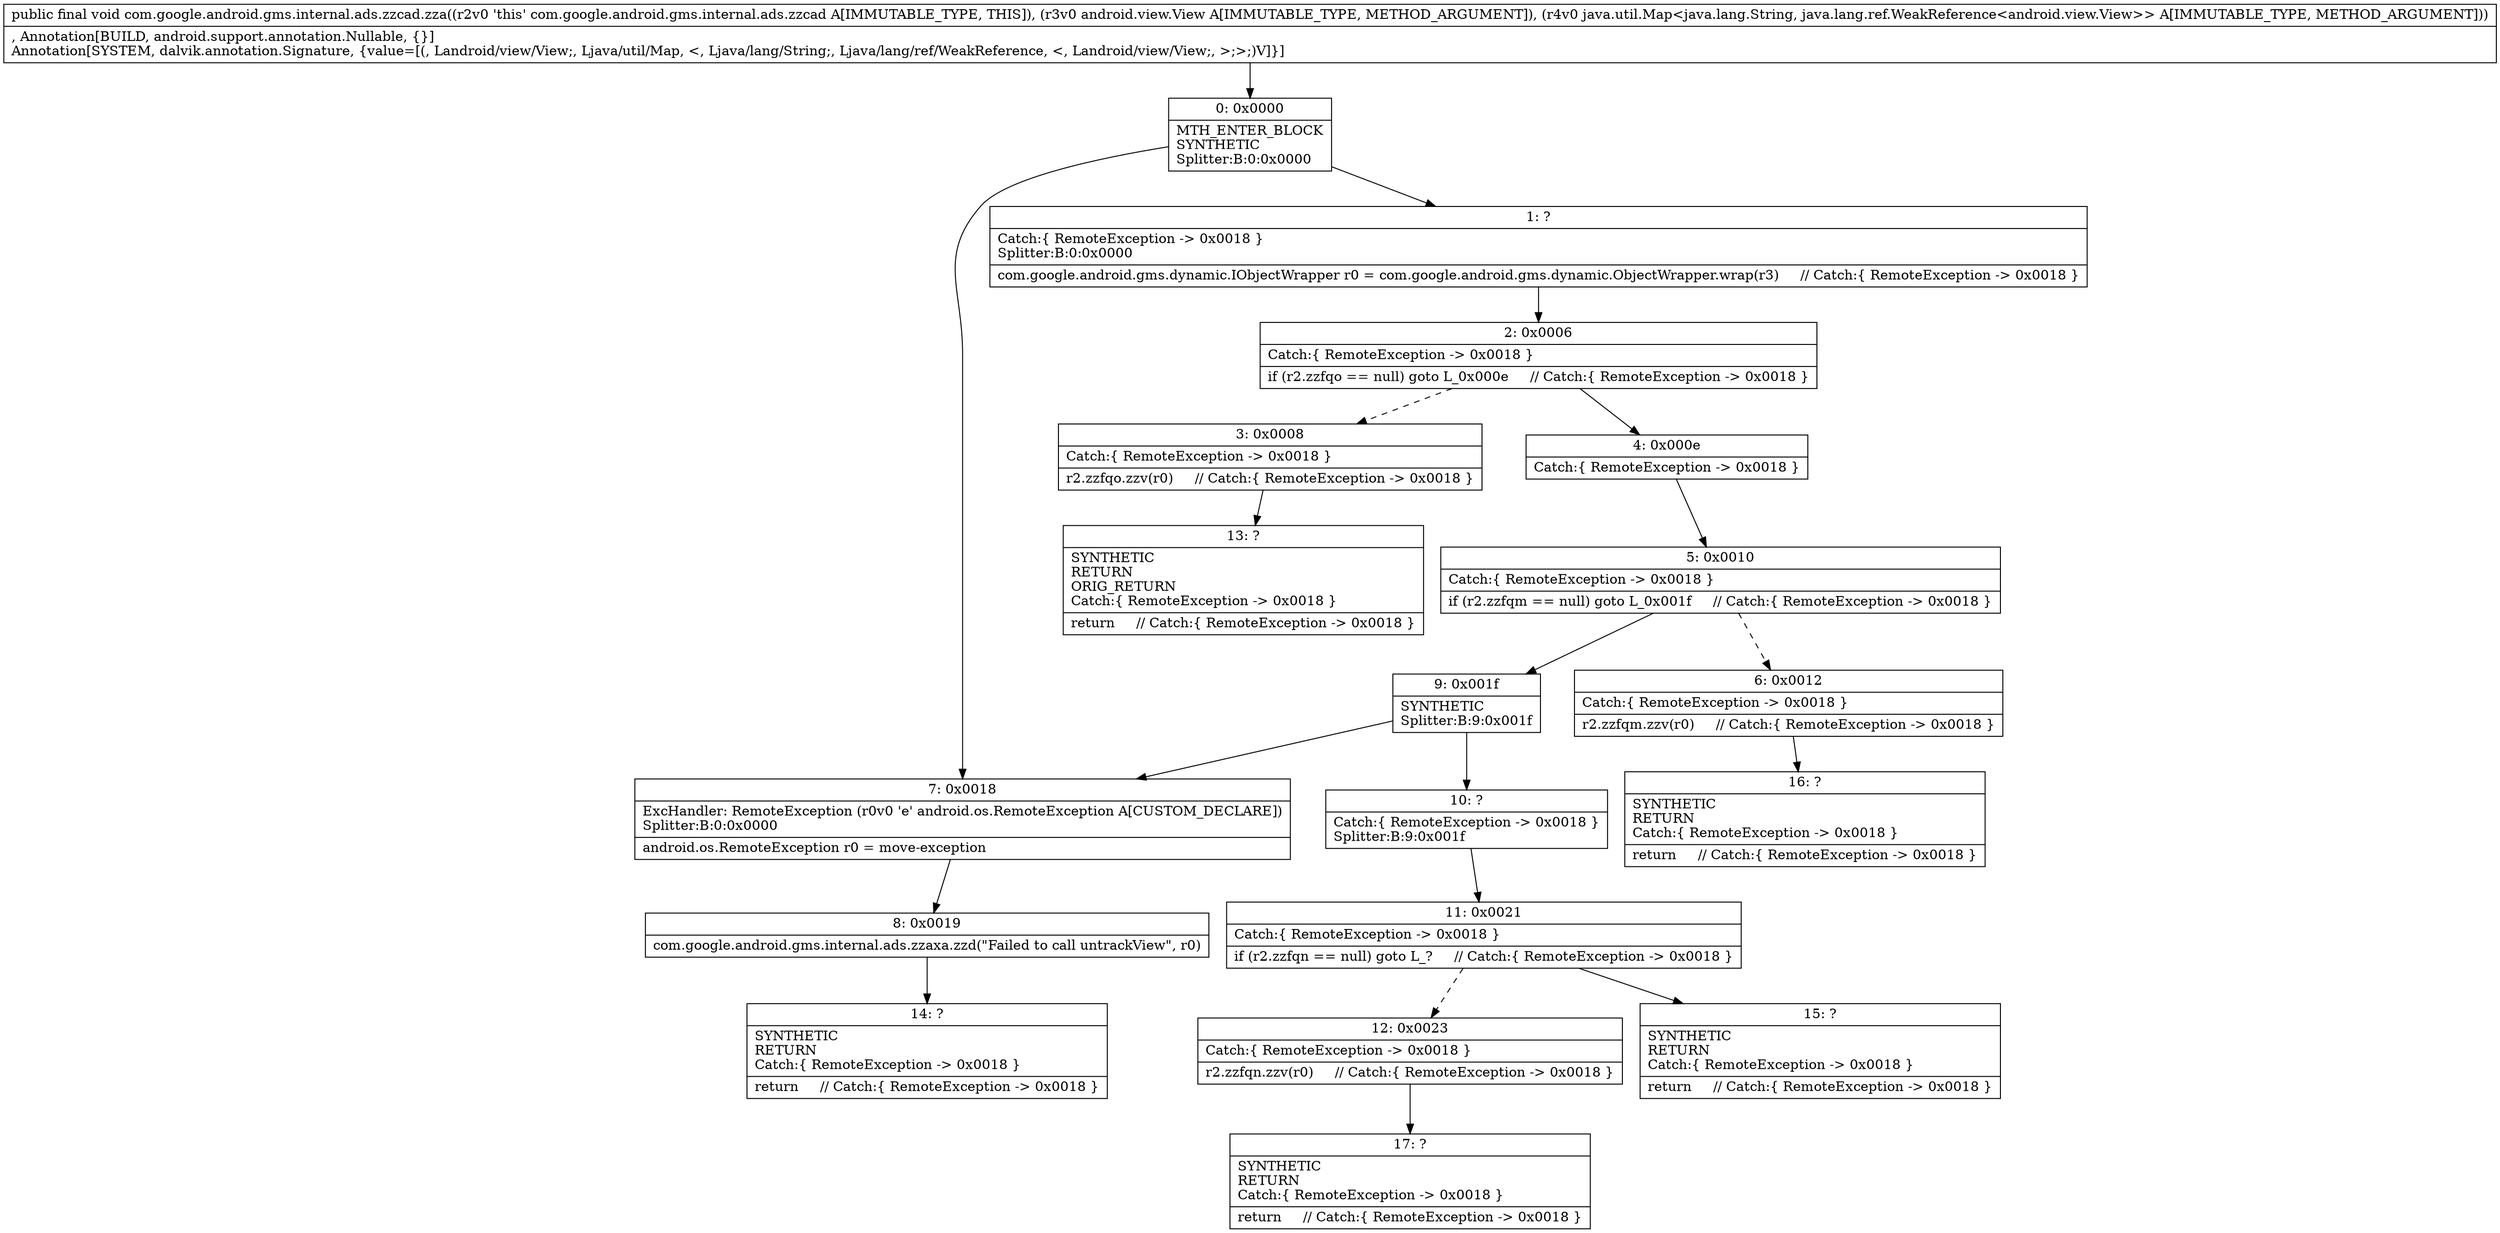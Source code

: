 digraph "CFG forcom.google.android.gms.internal.ads.zzcad.zza(Landroid\/view\/View;Ljava\/util\/Map;)V" {
Node_0 [shape=record,label="{0\:\ 0x0000|MTH_ENTER_BLOCK\lSYNTHETIC\lSplitter:B:0:0x0000\l}"];
Node_1 [shape=record,label="{1\:\ ?|Catch:\{ RemoteException \-\> 0x0018 \}\lSplitter:B:0:0x0000\l|com.google.android.gms.dynamic.IObjectWrapper r0 = com.google.android.gms.dynamic.ObjectWrapper.wrap(r3)     \/\/ Catch:\{ RemoteException \-\> 0x0018 \}\l}"];
Node_2 [shape=record,label="{2\:\ 0x0006|Catch:\{ RemoteException \-\> 0x0018 \}\l|if (r2.zzfqo == null) goto L_0x000e     \/\/ Catch:\{ RemoteException \-\> 0x0018 \}\l}"];
Node_3 [shape=record,label="{3\:\ 0x0008|Catch:\{ RemoteException \-\> 0x0018 \}\l|r2.zzfqo.zzv(r0)     \/\/ Catch:\{ RemoteException \-\> 0x0018 \}\l}"];
Node_4 [shape=record,label="{4\:\ 0x000e|Catch:\{ RemoteException \-\> 0x0018 \}\l}"];
Node_5 [shape=record,label="{5\:\ 0x0010|Catch:\{ RemoteException \-\> 0x0018 \}\l|if (r2.zzfqm == null) goto L_0x001f     \/\/ Catch:\{ RemoteException \-\> 0x0018 \}\l}"];
Node_6 [shape=record,label="{6\:\ 0x0012|Catch:\{ RemoteException \-\> 0x0018 \}\l|r2.zzfqm.zzv(r0)     \/\/ Catch:\{ RemoteException \-\> 0x0018 \}\l}"];
Node_7 [shape=record,label="{7\:\ 0x0018|ExcHandler: RemoteException (r0v0 'e' android.os.RemoteException A[CUSTOM_DECLARE])\lSplitter:B:0:0x0000\l|android.os.RemoteException r0 = move\-exception\l}"];
Node_8 [shape=record,label="{8\:\ 0x0019|com.google.android.gms.internal.ads.zzaxa.zzd(\"Failed to call untrackView\", r0)\l}"];
Node_9 [shape=record,label="{9\:\ 0x001f|SYNTHETIC\lSplitter:B:9:0x001f\l}"];
Node_10 [shape=record,label="{10\:\ ?|Catch:\{ RemoteException \-\> 0x0018 \}\lSplitter:B:9:0x001f\l}"];
Node_11 [shape=record,label="{11\:\ 0x0021|Catch:\{ RemoteException \-\> 0x0018 \}\l|if (r2.zzfqn == null) goto L_?     \/\/ Catch:\{ RemoteException \-\> 0x0018 \}\l}"];
Node_12 [shape=record,label="{12\:\ 0x0023|Catch:\{ RemoteException \-\> 0x0018 \}\l|r2.zzfqn.zzv(r0)     \/\/ Catch:\{ RemoteException \-\> 0x0018 \}\l}"];
Node_13 [shape=record,label="{13\:\ ?|SYNTHETIC\lRETURN\lORIG_RETURN\lCatch:\{ RemoteException \-\> 0x0018 \}\l|return     \/\/ Catch:\{ RemoteException \-\> 0x0018 \}\l}"];
Node_14 [shape=record,label="{14\:\ ?|SYNTHETIC\lRETURN\lCatch:\{ RemoteException \-\> 0x0018 \}\l|return     \/\/ Catch:\{ RemoteException \-\> 0x0018 \}\l}"];
Node_15 [shape=record,label="{15\:\ ?|SYNTHETIC\lRETURN\lCatch:\{ RemoteException \-\> 0x0018 \}\l|return     \/\/ Catch:\{ RemoteException \-\> 0x0018 \}\l}"];
Node_16 [shape=record,label="{16\:\ ?|SYNTHETIC\lRETURN\lCatch:\{ RemoteException \-\> 0x0018 \}\l|return     \/\/ Catch:\{ RemoteException \-\> 0x0018 \}\l}"];
Node_17 [shape=record,label="{17\:\ ?|SYNTHETIC\lRETURN\lCatch:\{ RemoteException \-\> 0x0018 \}\l|return     \/\/ Catch:\{ RemoteException \-\> 0x0018 \}\l}"];
MethodNode[shape=record,label="{public final void com.google.android.gms.internal.ads.zzcad.zza((r2v0 'this' com.google.android.gms.internal.ads.zzcad A[IMMUTABLE_TYPE, THIS]), (r3v0 android.view.View A[IMMUTABLE_TYPE, METHOD_ARGUMENT]), (r4v0 java.util.Map\<java.lang.String, java.lang.ref.WeakReference\<android.view.View\>\> A[IMMUTABLE_TYPE, METHOD_ARGUMENT]))  | , Annotation[BUILD, android.support.annotation.Nullable, \{\}]\lAnnotation[SYSTEM, dalvik.annotation.Signature, \{value=[(, Landroid\/view\/View;, Ljava\/util\/Map, \<, Ljava\/lang\/String;, Ljava\/lang\/ref\/WeakReference, \<, Landroid\/view\/View;, \>;\>;)V]\}]\l}"];
MethodNode -> Node_0;
Node_0 -> Node_1;
Node_0 -> Node_7;
Node_1 -> Node_2;
Node_2 -> Node_3[style=dashed];
Node_2 -> Node_4;
Node_3 -> Node_13;
Node_4 -> Node_5;
Node_5 -> Node_6[style=dashed];
Node_5 -> Node_9;
Node_6 -> Node_16;
Node_7 -> Node_8;
Node_8 -> Node_14;
Node_9 -> Node_10;
Node_9 -> Node_7;
Node_10 -> Node_11;
Node_11 -> Node_12[style=dashed];
Node_11 -> Node_15;
Node_12 -> Node_17;
}

